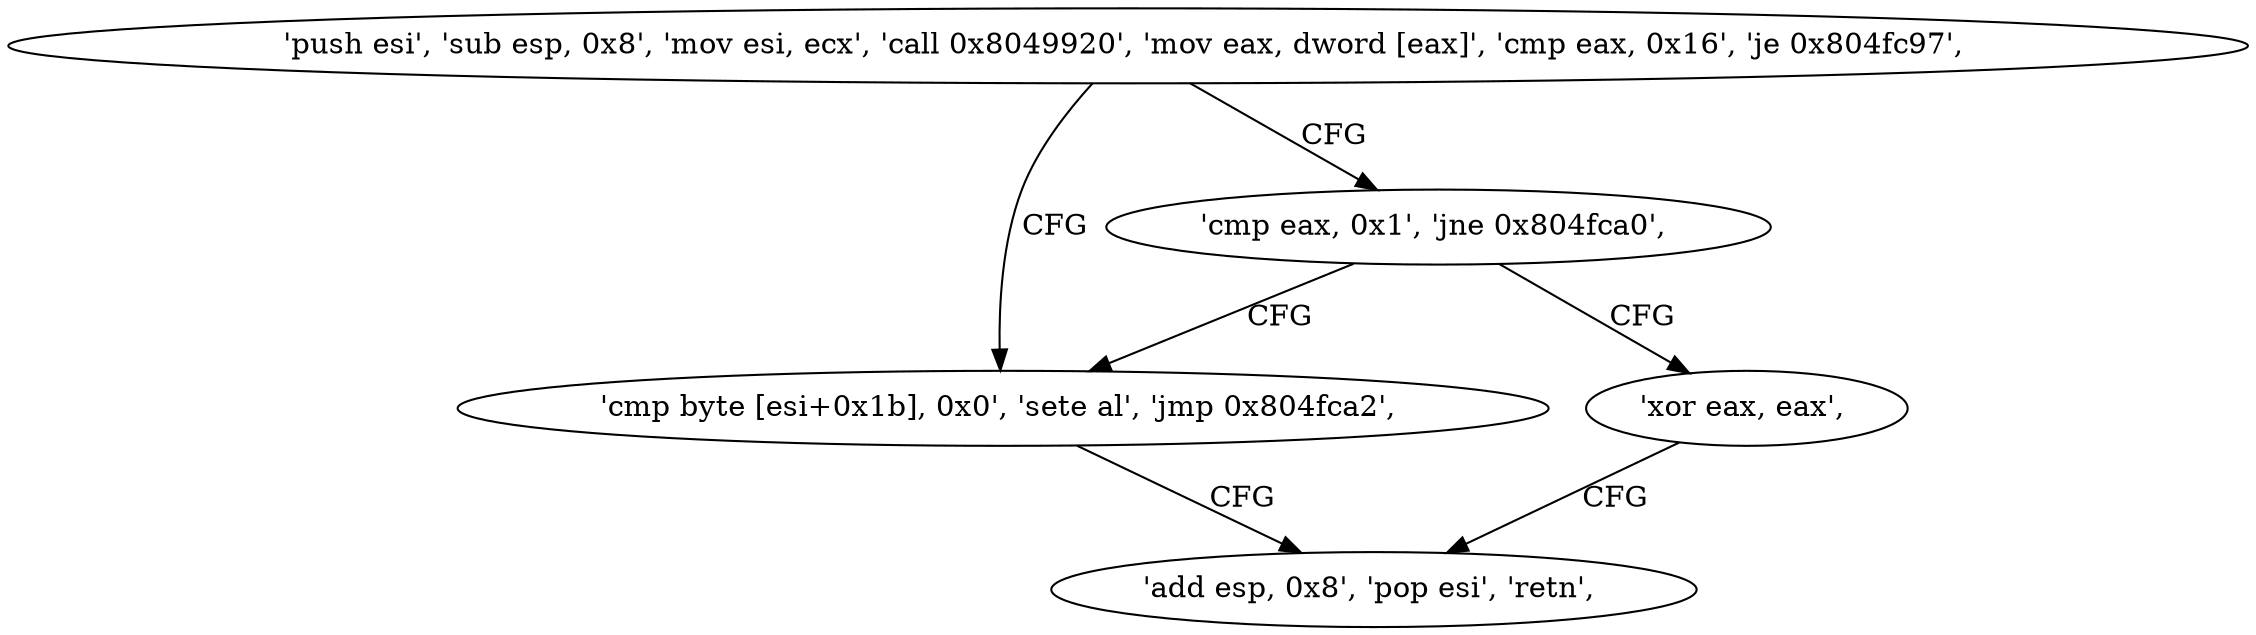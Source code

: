 digraph "func" {
"134544512" [label = "'push esi', 'sub esp, 0x8', 'mov esi, ecx', 'call 0x8049920', 'mov eax, dword [eax]', 'cmp eax, 0x16', 'je 0x804fc97', " ]
"134544535" [label = "'cmp byte [esi+0x1b], 0x0', 'sete al', 'jmp 0x804fca2', " ]
"134544530" [label = "'cmp eax, 0x1', 'jne 0x804fca0', " ]
"134544546" [label = "'add esp, 0x8', 'pop esi', 'retn', " ]
"134544544" [label = "'xor eax, eax', " ]
"134544512" -> "134544535" [ label = "CFG" ]
"134544512" -> "134544530" [ label = "CFG" ]
"134544535" -> "134544546" [ label = "CFG" ]
"134544530" -> "134544544" [ label = "CFG" ]
"134544530" -> "134544535" [ label = "CFG" ]
"134544544" -> "134544546" [ label = "CFG" ]
}
